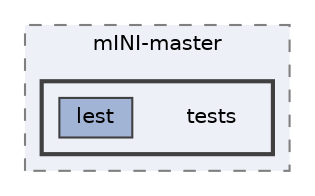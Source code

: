 digraph "C:/Users/HP/Documents/GitHub/Minero-Game/Classes/lib/mINI-master/tests"
{
 // LATEX_PDF_SIZE
  bgcolor="transparent";
  edge [fontname=Helvetica,fontsize=10,labelfontname=Helvetica,labelfontsize=10];
  node [fontname=Helvetica,fontsize=10,shape=box,height=0.2,width=0.4];
  compound=true
  subgraph clusterdir_9db86e128ba02267f556ad5ebf91522a {
    graph [ bgcolor="#edf0f7", pencolor="grey50", label="mINI-master", fontname=Helvetica,fontsize=10 style="filled,dashed", URL="dir_9db86e128ba02267f556ad5ebf91522a.html",tooltip=""]
  subgraph clusterdir_981ba9c0148ed2985eb2d73d042578ed {
    graph [ bgcolor="#edf0f7", pencolor="grey25", label="", fontname=Helvetica,fontsize=10 style="filled,bold", URL="dir_981ba9c0148ed2985eb2d73d042578ed.html",tooltip=""]
    dir_981ba9c0148ed2985eb2d73d042578ed [shape=plaintext, label="tests"];
  dir_a9fdbb1f26d6f7b11d8355e598cf020c [label="lest", fillcolor="#a2b4d6", color="grey25", style="filled", URL="dir_a9fdbb1f26d6f7b11d8355e598cf020c.html",tooltip=""];
  }
  }
}
